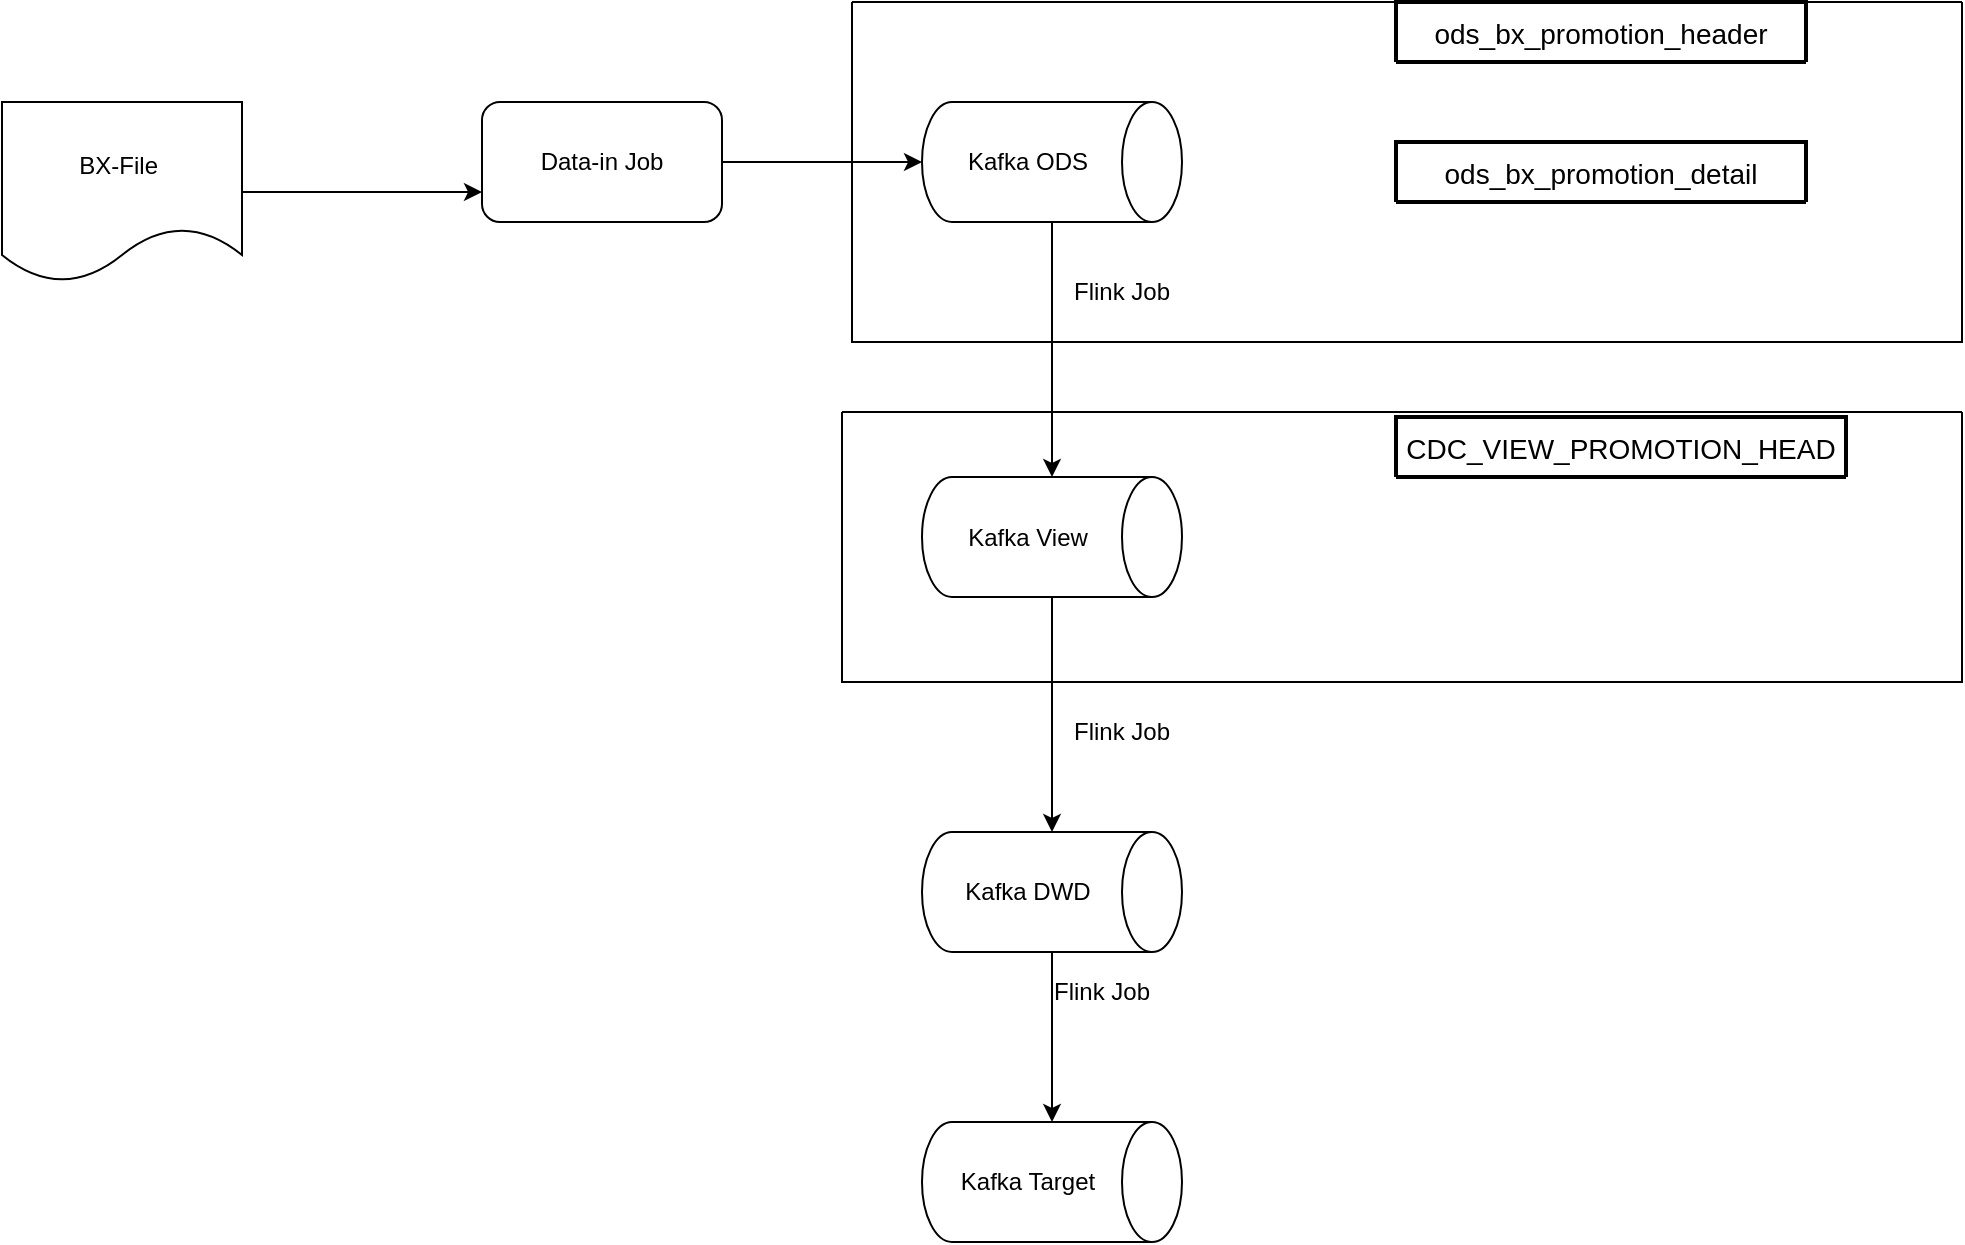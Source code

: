 <mxfile version="17.1.0" type="github">
  <diagram id="KiHIBncPrK3UltLsDVOA" name="Page-1">
    <mxGraphModel dx="1378" dy="769" grid="1" gridSize="10" guides="1" tooltips="1" connect="1" arrows="1" fold="1" page="1" pageScale="1" pageWidth="827" pageHeight="1169" math="0" shadow="0">
      <root>
        <mxCell id="0" />
        <mxCell id="1" parent="0" />
        <mxCell id="IJyMUigLt-YQdbAdQ6ix-4" style="edgeStyle=orthogonalEdgeStyle;rounded=0;orthogonalLoop=1;jettySize=auto;html=1;entryX=0;entryY=0.75;entryDx=0;entryDy=0;" edge="1" parent="1" source="IJyMUigLt-YQdbAdQ6ix-1" target="IJyMUigLt-YQdbAdQ6ix-2">
          <mxGeometry relative="1" as="geometry" />
        </mxCell>
        <mxCell id="IJyMUigLt-YQdbAdQ6ix-1" value="BX-File&amp;nbsp;" style="shape=document;whiteSpace=wrap;html=1;boundedLbl=1;" vertex="1" parent="1">
          <mxGeometry x="130" y="190" width="120" height="90" as="geometry" />
        </mxCell>
        <mxCell id="IJyMUigLt-YQdbAdQ6ix-6" style="edgeStyle=orthogonalEdgeStyle;rounded=0;orthogonalLoop=1;jettySize=auto;html=1;entryX=0.5;entryY=1;entryDx=0;entryDy=0;entryPerimeter=0;" edge="1" parent="1" source="IJyMUigLt-YQdbAdQ6ix-2" target="IJyMUigLt-YQdbAdQ6ix-5">
          <mxGeometry relative="1" as="geometry" />
        </mxCell>
        <mxCell id="IJyMUigLt-YQdbAdQ6ix-2" value="Data-in Job" style="rounded=1;whiteSpace=wrap;html=1;" vertex="1" parent="1">
          <mxGeometry x="370" y="190" width="120" height="60" as="geometry" />
        </mxCell>
        <mxCell id="IJyMUigLt-YQdbAdQ6ix-8" style="edgeStyle=orthogonalEdgeStyle;rounded=0;orthogonalLoop=1;jettySize=auto;html=1;entryX=0;entryY=0.5;entryDx=0;entryDy=0;entryPerimeter=0;" edge="1" parent="1" source="IJyMUigLt-YQdbAdQ6ix-5" target="IJyMUigLt-YQdbAdQ6ix-7">
          <mxGeometry relative="1" as="geometry" />
        </mxCell>
        <mxCell id="IJyMUigLt-YQdbAdQ6ix-5" value="Kafka ODS" style="shape=cylinder3;whiteSpace=wrap;html=1;boundedLbl=1;backgroundOutline=1;size=15;direction=south;" vertex="1" parent="1">
          <mxGeometry x="590" y="190" width="130" height="60" as="geometry" />
        </mxCell>
        <mxCell id="IJyMUigLt-YQdbAdQ6ix-10" style="edgeStyle=orthogonalEdgeStyle;rounded=0;orthogonalLoop=1;jettySize=auto;html=1;entryX=0;entryY=0.5;entryDx=0;entryDy=0;entryPerimeter=0;" edge="1" parent="1" source="IJyMUigLt-YQdbAdQ6ix-7" target="IJyMUigLt-YQdbAdQ6ix-9">
          <mxGeometry relative="1" as="geometry" />
        </mxCell>
        <mxCell id="IJyMUigLt-YQdbAdQ6ix-12" style="edgeStyle=orthogonalEdgeStyle;rounded=0;orthogonalLoop=1;jettySize=auto;html=1;" edge="1" parent="1" source="IJyMUigLt-YQdbAdQ6ix-9" target="IJyMUigLt-YQdbAdQ6ix-11">
          <mxGeometry relative="1" as="geometry" />
        </mxCell>
        <mxCell id="IJyMUigLt-YQdbAdQ6ix-9" value="Kafka DWD" style="shape=cylinder3;whiteSpace=wrap;html=1;boundedLbl=1;backgroundOutline=1;size=15;direction=south;" vertex="1" parent="1">
          <mxGeometry x="590" y="555" width="130" height="60" as="geometry" />
        </mxCell>
        <mxCell id="IJyMUigLt-YQdbAdQ6ix-11" value="Kafka Target" style="shape=cylinder3;whiteSpace=wrap;html=1;boundedLbl=1;backgroundOutline=1;size=15;direction=south;" vertex="1" parent="1">
          <mxGeometry x="590" y="700" width="130" height="60" as="geometry" />
        </mxCell>
        <mxCell id="IJyMUigLt-YQdbAdQ6ix-13" value="" style="swimlane;startSize=0;" vertex="1" parent="1">
          <mxGeometry x="555" y="140" width="555" height="170" as="geometry" />
        </mxCell>
        <mxCell id="IJyMUigLt-YQdbAdQ6ix-14" value="Flink Job" style="text;html=1;strokeColor=none;fillColor=none;align=center;verticalAlign=middle;whiteSpace=wrap;rounded=0;" vertex="1" parent="IJyMUigLt-YQdbAdQ6ix-13">
          <mxGeometry x="105" y="130" width="60" height="30" as="geometry" />
        </mxCell>
        <mxCell id="IJyMUigLt-YQdbAdQ6ix-19" value="ods_bx_promotion_header" style="swimlane;childLayout=stackLayout;horizontal=1;startSize=30;horizontalStack=0;rounded=1;fontSize=14;fontStyle=0;strokeWidth=2;resizeParent=0;resizeLast=1;shadow=0;dashed=0;align=center;" vertex="1" parent="IJyMUigLt-YQdbAdQ6ix-13">
          <mxGeometry x="272" width="205" height="30" as="geometry">
            <mxRectangle x="335" y="50" width="200" height="30" as="alternateBounds" />
          </mxGeometry>
        </mxCell>
        <mxCell id="IJyMUigLt-YQdbAdQ6ix-24" value="ods_bx_promotion_detail" style="swimlane;childLayout=stackLayout;horizontal=1;startSize=30;horizontalStack=0;rounded=1;fontSize=14;fontStyle=0;strokeWidth=2;resizeParent=0;resizeLast=1;shadow=0;dashed=0;align=center;" vertex="1" parent="IJyMUigLt-YQdbAdQ6ix-13">
          <mxGeometry x="272" y="70" width="205" height="30" as="geometry" />
        </mxCell>
        <mxCell id="IJyMUigLt-YQdbAdQ6ix-15" value="Flink Job" style="text;html=1;strokeColor=none;fillColor=none;align=center;verticalAlign=middle;whiteSpace=wrap;rounded=0;" vertex="1" parent="1">
          <mxGeometry x="660" y="490" width="60" height="30" as="geometry" />
        </mxCell>
        <mxCell id="IJyMUigLt-YQdbAdQ6ix-16" value="Flink Job" style="text;html=1;strokeColor=none;fillColor=none;align=center;verticalAlign=middle;whiteSpace=wrap;rounded=0;" vertex="1" parent="1">
          <mxGeometry x="650" y="620" width="60" height="30" as="geometry" />
        </mxCell>
        <mxCell id="IJyMUigLt-YQdbAdQ6ix-25" value="" style="swimlane;startSize=0;" vertex="1" parent="1">
          <mxGeometry x="550" y="345" width="560" height="135" as="geometry" />
        </mxCell>
        <mxCell id="IJyMUigLt-YQdbAdQ6ix-7" value="Kafka View" style="shape=cylinder3;whiteSpace=wrap;html=1;boundedLbl=1;backgroundOutline=1;size=15;direction=south;" vertex="1" parent="IJyMUigLt-YQdbAdQ6ix-25">
          <mxGeometry x="40" y="32.5" width="130" height="60" as="geometry" />
        </mxCell>
        <mxCell id="IJyMUigLt-YQdbAdQ6ix-26" value="CDC_VIEW_PROMOTION_HEAD" style="swimlane;childLayout=stackLayout;horizontal=1;startSize=30;horizontalStack=0;rounded=1;fontSize=14;fontStyle=0;strokeWidth=2;resizeParent=0;resizeLast=1;shadow=0;dashed=0;align=center;" vertex="1" parent="IJyMUigLt-YQdbAdQ6ix-25">
          <mxGeometry x="277" y="2.5" width="225" height="30" as="geometry">
            <mxRectangle x="335" y="50" width="200" height="30" as="alternateBounds" />
          </mxGeometry>
        </mxCell>
      </root>
    </mxGraphModel>
  </diagram>
</mxfile>
